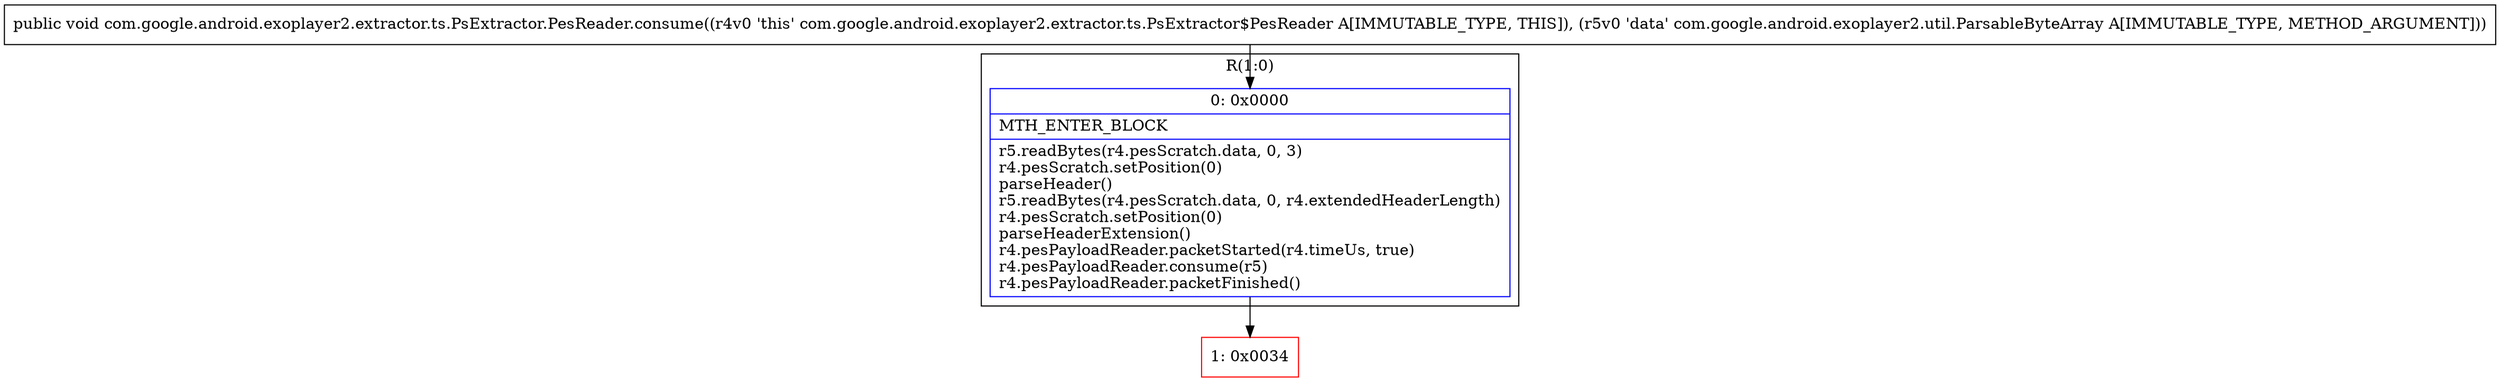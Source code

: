 digraph "CFG forcom.google.android.exoplayer2.extractor.ts.PsExtractor.PesReader.consume(Lcom\/google\/android\/exoplayer2\/util\/ParsableByteArray;)V" {
subgraph cluster_Region_953462949 {
label = "R(1:0)";
node [shape=record,color=blue];
Node_0 [shape=record,label="{0\:\ 0x0000|MTH_ENTER_BLOCK\l|r5.readBytes(r4.pesScratch.data, 0, 3)\lr4.pesScratch.setPosition(0)\lparseHeader()\lr5.readBytes(r4.pesScratch.data, 0, r4.extendedHeaderLength)\lr4.pesScratch.setPosition(0)\lparseHeaderExtension()\lr4.pesPayloadReader.packetStarted(r4.timeUs, true)\lr4.pesPayloadReader.consume(r5)\lr4.pesPayloadReader.packetFinished()\l}"];
}
Node_1 [shape=record,color=red,label="{1\:\ 0x0034}"];
MethodNode[shape=record,label="{public void com.google.android.exoplayer2.extractor.ts.PsExtractor.PesReader.consume((r4v0 'this' com.google.android.exoplayer2.extractor.ts.PsExtractor$PesReader A[IMMUTABLE_TYPE, THIS]), (r5v0 'data' com.google.android.exoplayer2.util.ParsableByteArray A[IMMUTABLE_TYPE, METHOD_ARGUMENT])) }"];
MethodNode -> Node_0;
Node_0 -> Node_1;
}

